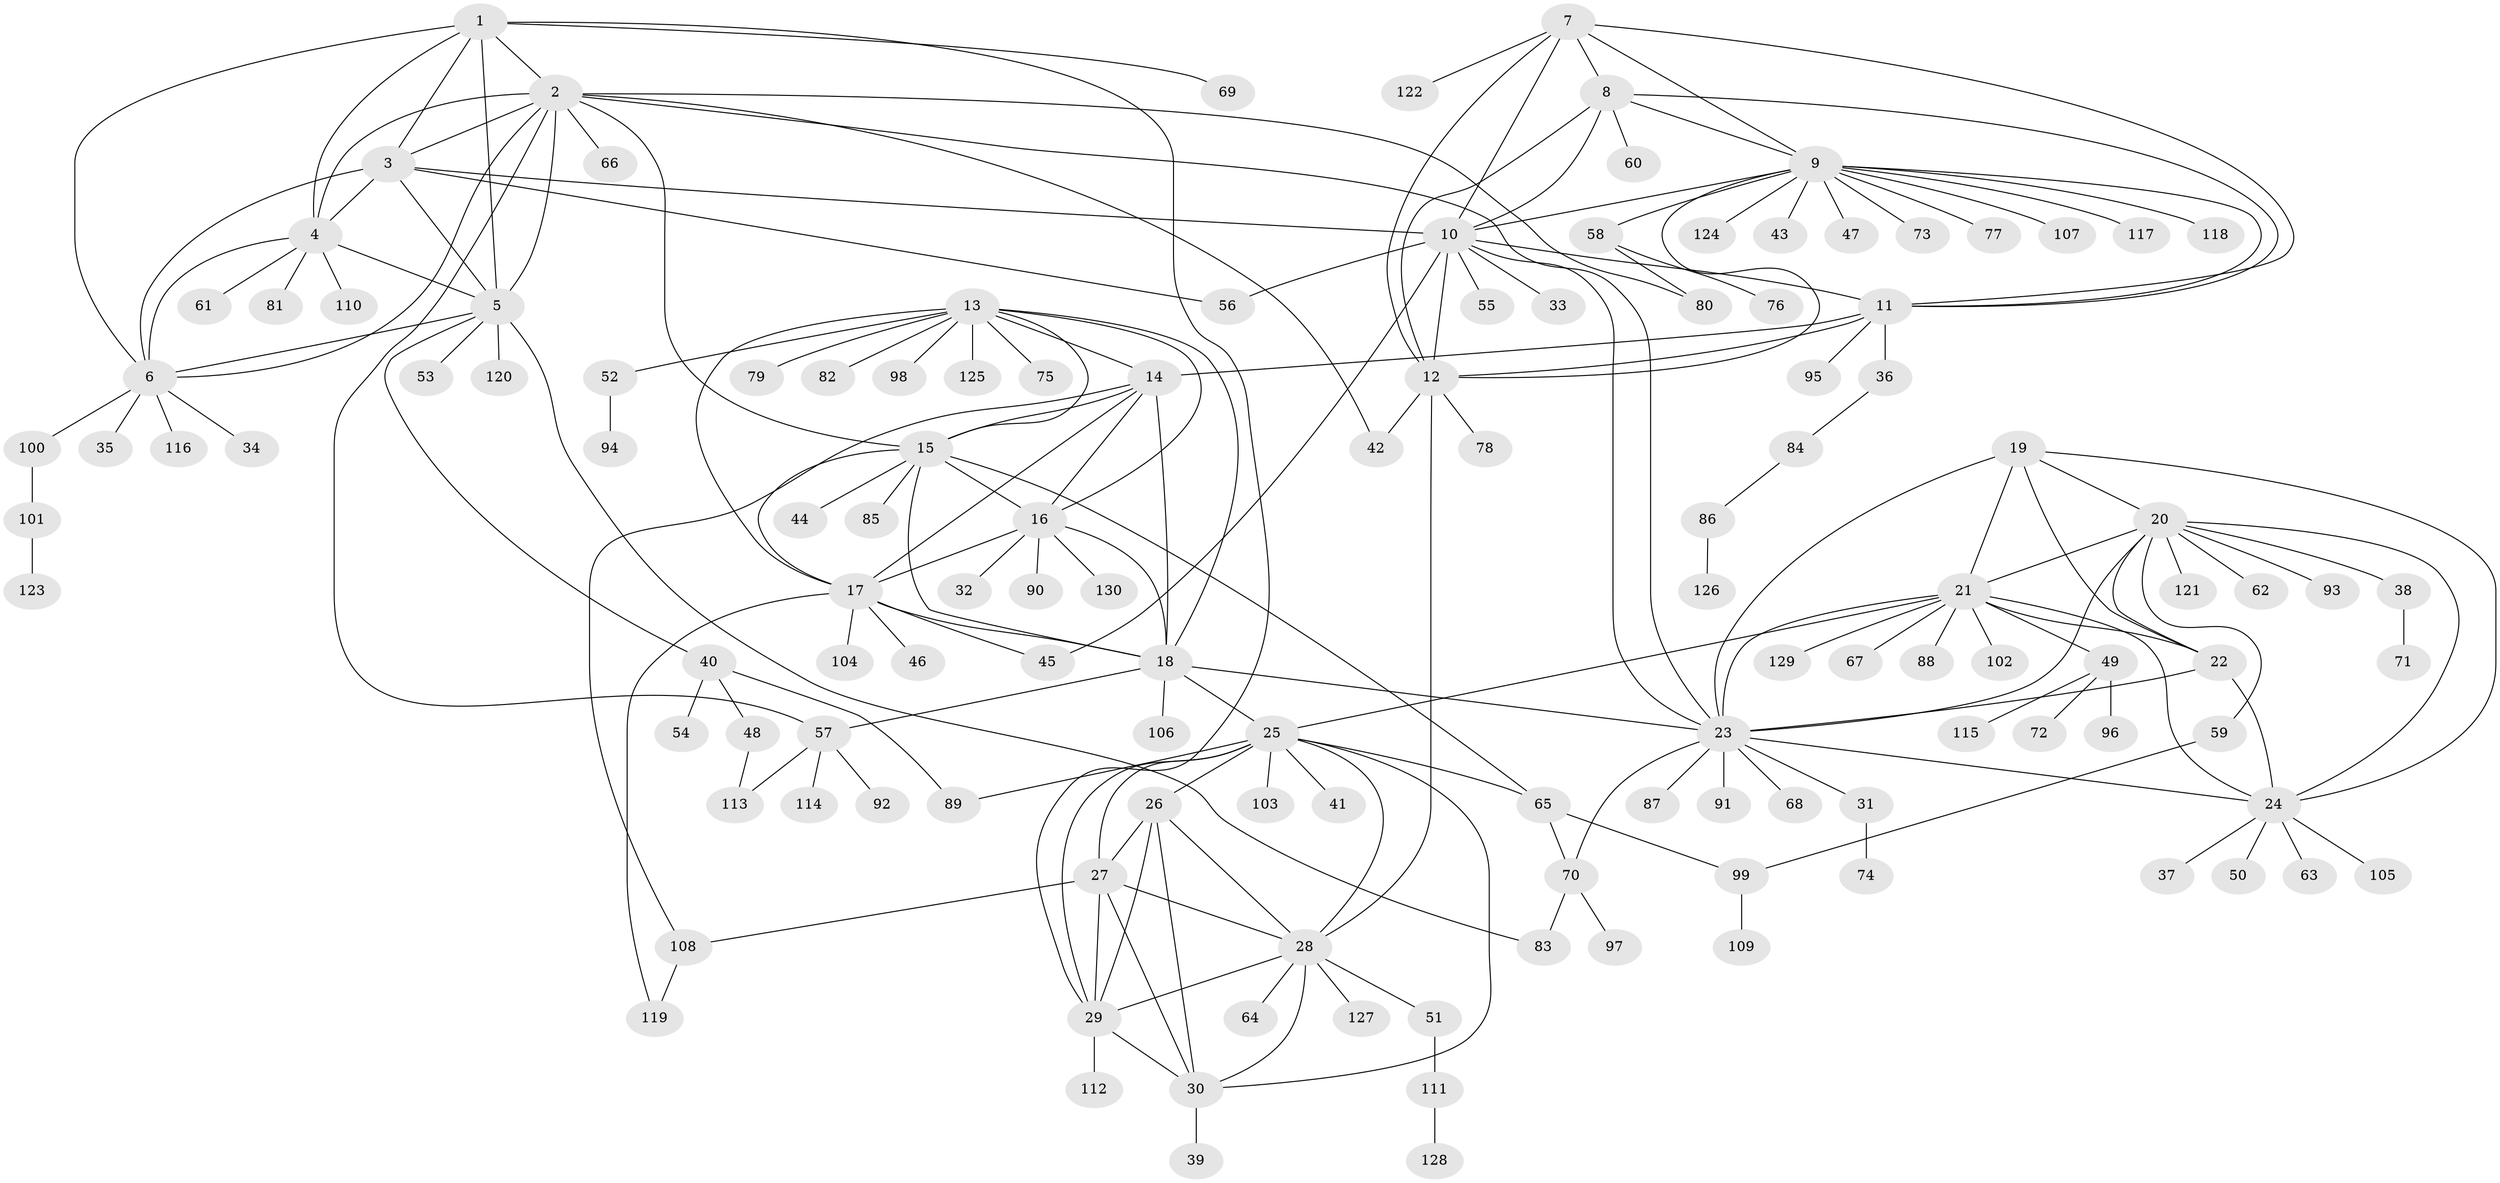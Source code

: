 // coarse degree distribution, {6: 0.03225806451612903, 10: 0.043010752688172046, 8: 0.06451612903225806, 7: 0.043010752688172046, 5: 0.043010752688172046, 13: 0.021505376344086023, 9: 0.010752688172043012, 12: 0.010752688172043012, 2: 0.16129032258064516, 1: 0.4946236559139785, 4: 0.043010752688172046, 3: 0.03225806451612903}
// Generated by graph-tools (version 1.1) at 2025/52/03/04/25 22:52:49]
// undirected, 130 vertices, 198 edges
graph export_dot {
  node [color=gray90,style=filled];
  1;
  2;
  3;
  4;
  5;
  6;
  7;
  8;
  9;
  10;
  11;
  12;
  13;
  14;
  15;
  16;
  17;
  18;
  19;
  20;
  21;
  22;
  23;
  24;
  25;
  26;
  27;
  28;
  29;
  30;
  31;
  32;
  33;
  34;
  35;
  36;
  37;
  38;
  39;
  40;
  41;
  42;
  43;
  44;
  45;
  46;
  47;
  48;
  49;
  50;
  51;
  52;
  53;
  54;
  55;
  56;
  57;
  58;
  59;
  60;
  61;
  62;
  63;
  64;
  65;
  66;
  67;
  68;
  69;
  70;
  71;
  72;
  73;
  74;
  75;
  76;
  77;
  78;
  79;
  80;
  81;
  82;
  83;
  84;
  85;
  86;
  87;
  88;
  89;
  90;
  91;
  92;
  93;
  94;
  95;
  96;
  97;
  98;
  99;
  100;
  101;
  102;
  103;
  104;
  105;
  106;
  107;
  108;
  109;
  110;
  111;
  112;
  113;
  114;
  115;
  116;
  117;
  118;
  119;
  120;
  121;
  122;
  123;
  124;
  125;
  126;
  127;
  128;
  129;
  130;
  1 -- 2;
  1 -- 3;
  1 -- 4;
  1 -- 5;
  1 -- 6;
  1 -- 29;
  1 -- 69;
  2 -- 3;
  2 -- 4;
  2 -- 5;
  2 -- 6;
  2 -- 15;
  2 -- 23;
  2 -- 42;
  2 -- 57;
  2 -- 66;
  2 -- 80;
  3 -- 4;
  3 -- 5;
  3 -- 6;
  3 -- 10;
  3 -- 56;
  4 -- 5;
  4 -- 6;
  4 -- 61;
  4 -- 81;
  4 -- 110;
  5 -- 6;
  5 -- 40;
  5 -- 53;
  5 -- 83;
  5 -- 120;
  6 -- 34;
  6 -- 35;
  6 -- 100;
  6 -- 116;
  7 -- 8;
  7 -- 9;
  7 -- 10;
  7 -- 11;
  7 -- 12;
  7 -- 122;
  8 -- 9;
  8 -- 10;
  8 -- 11;
  8 -- 12;
  8 -- 60;
  9 -- 10;
  9 -- 11;
  9 -- 12;
  9 -- 43;
  9 -- 47;
  9 -- 58;
  9 -- 73;
  9 -- 77;
  9 -- 107;
  9 -- 117;
  9 -- 118;
  9 -- 124;
  10 -- 11;
  10 -- 12;
  10 -- 23;
  10 -- 33;
  10 -- 45;
  10 -- 55;
  10 -- 56;
  11 -- 12;
  11 -- 14;
  11 -- 36;
  11 -- 95;
  12 -- 28;
  12 -- 42;
  12 -- 78;
  13 -- 14;
  13 -- 15;
  13 -- 16;
  13 -- 17;
  13 -- 18;
  13 -- 52;
  13 -- 75;
  13 -- 79;
  13 -- 82;
  13 -- 98;
  13 -- 125;
  14 -- 15;
  14 -- 16;
  14 -- 17;
  14 -- 18;
  14 -- 108;
  15 -- 16;
  15 -- 17;
  15 -- 18;
  15 -- 44;
  15 -- 65;
  15 -- 85;
  16 -- 17;
  16 -- 18;
  16 -- 32;
  16 -- 90;
  16 -- 130;
  17 -- 18;
  17 -- 45;
  17 -- 46;
  17 -- 104;
  17 -- 119;
  18 -- 23;
  18 -- 25;
  18 -- 57;
  18 -- 106;
  19 -- 20;
  19 -- 21;
  19 -- 22;
  19 -- 23;
  19 -- 24;
  20 -- 21;
  20 -- 22;
  20 -- 23;
  20 -- 24;
  20 -- 38;
  20 -- 59;
  20 -- 62;
  20 -- 93;
  20 -- 121;
  21 -- 22;
  21 -- 23;
  21 -- 24;
  21 -- 25;
  21 -- 49;
  21 -- 67;
  21 -- 88;
  21 -- 102;
  21 -- 129;
  22 -- 23;
  22 -- 24;
  23 -- 24;
  23 -- 31;
  23 -- 68;
  23 -- 70;
  23 -- 87;
  23 -- 91;
  24 -- 37;
  24 -- 50;
  24 -- 63;
  24 -- 105;
  25 -- 26;
  25 -- 27;
  25 -- 28;
  25 -- 29;
  25 -- 30;
  25 -- 41;
  25 -- 65;
  25 -- 89;
  25 -- 103;
  26 -- 27;
  26 -- 28;
  26 -- 29;
  26 -- 30;
  27 -- 28;
  27 -- 29;
  27 -- 30;
  27 -- 108;
  28 -- 29;
  28 -- 30;
  28 -- 51;
  28 -- 64;
  28 -- 127;
  29 -- 30;
  29 -- 112;
  30 -- 39;
  31 -- 74;
  36 -- 84;
  38 -- 71;
  40 -- 48;
  40 -- 54;
  40 -- 89;
  48 -- 113;
  49 -- 72;
  49 -- 96;
  49 -- 115;
  51 -- 111;
  52 -- 94;
  57 -- 92;
  57 -- 113;
  57 -- 114;
  58 -- 76;
  58 -- 80;
  59 -- 99;
  65 -- 70;
  65 -- 99;
  70 -- 83;
  70 -- 97;
  84 -- 86;
  86 -- 126;
  99 -- 109;
  100 -- 101;
  101 -- 123;
  108 -- 119;
  111 -- 128;
}
